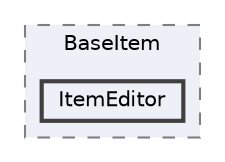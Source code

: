 digraph "003_Item/Item/BaseItem/ItemEditor"
{
 // LATEX_PDF_SIZE
  bgcolor="transparent";
  edge [fontname=Helvetica,fontsize=10,labelfontname=Helvetica,labelfontsize=10];
  node [fontname=Helvetica,fontsize=10,shape=box,height=0.2,width=0.4];
  compound=true
  subgraph clusterdir_32d354a89389014727e18595630980f6 {
    graph [ bgcolor="#edf0f7", pencolor="grey50", label="BaseItem", fontname=Helvetica,fontsize=10 style="filled,dashed", URL="dir_32d354a89389014727e18595630980f6.html",tooltip=""]
  dir_8096eba9902d72b55c7ef7dd30004715 [label="ItemEditor", fillcolor="#edf0f7", color="grey25", style="filled,bold", URL="dir_8096eba9902d72b55c7ef7dd30004715.html",tooltip=""];
  }
}
